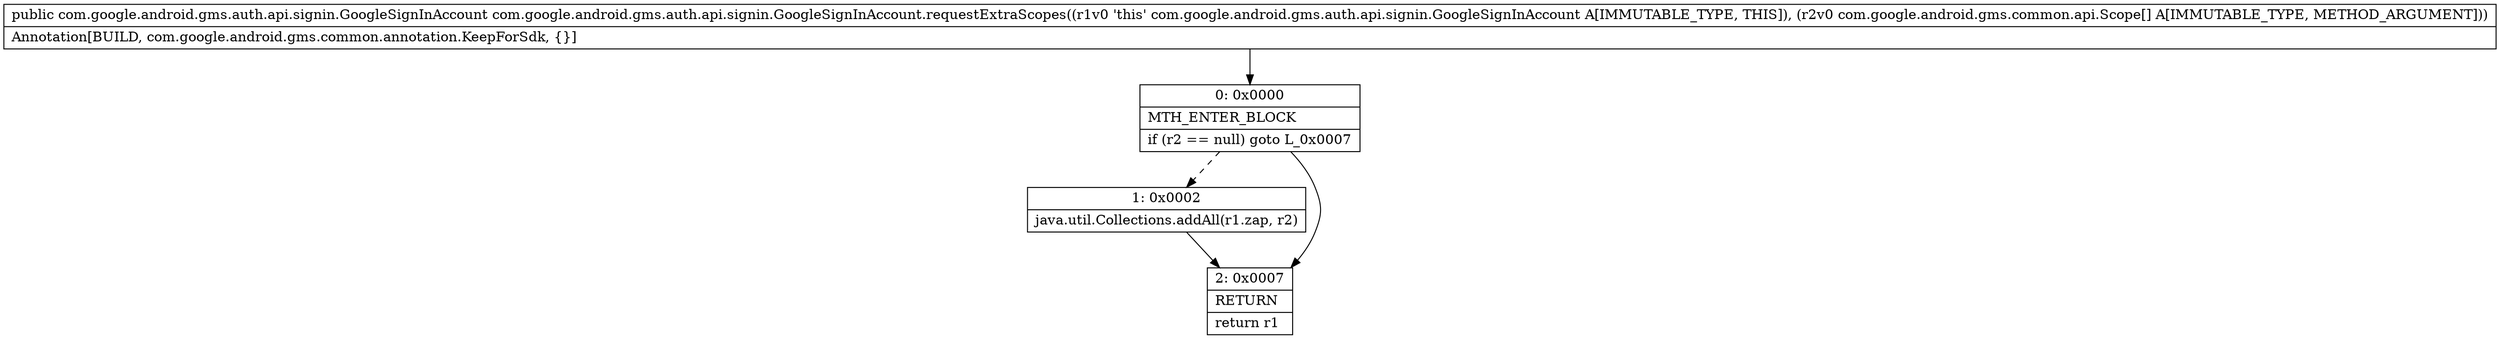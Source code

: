 digraph "CFG forcom.google.android.gms.auth.api.signin.GoogleSignInAccount.requestExtraScopes([Lcom\/google\/android\/gms\/common\/api\/Scope;)Lcom\/google\/android\/gms\/auth\/api\/signin\/GoogleSignInAccount;" {
Node_0 [shape=record,label="{0\:\ 0x0000|MTH_ENTER_BLOCK\l|if (r2 == null) goto L_0x0007\l}"];
Node_1 [shape=record,label="{1\:\ 0x0002|java.util.Collections.addAll(r1.zap, r2)\l}"];
Node_2 [shape=record,label="{2\:\ 0x0007|RETURN\l|return r1\l}"];
MethodNode[shape=record,label="{public com.google.android.gms.auth.api.signin.GoogleSignInAccount com.google.android.gms.auth.api.signin.GoogleSignInAccount.requestExtraScopes((r1v0 'this' com.google.android.gms.auth.api.signin.GoogleSignInAccount A[IMMUTABLE_TYPE, THIS]), (r2v0 com.google.android.gms.common.api.Scope[] A[IMMUTABLE_TYPE, METHOD_ARGUMENT]))  | Annotation[BUILD, com.google.android.gms.common.annotation.KeepForSdk, \{\}]\l}"];
MethodNode -> Node_0;
Node_0 -> Node_1[style=dashed];
Node_0 -> Node_2;
Node_1 -> Node_2;
}

